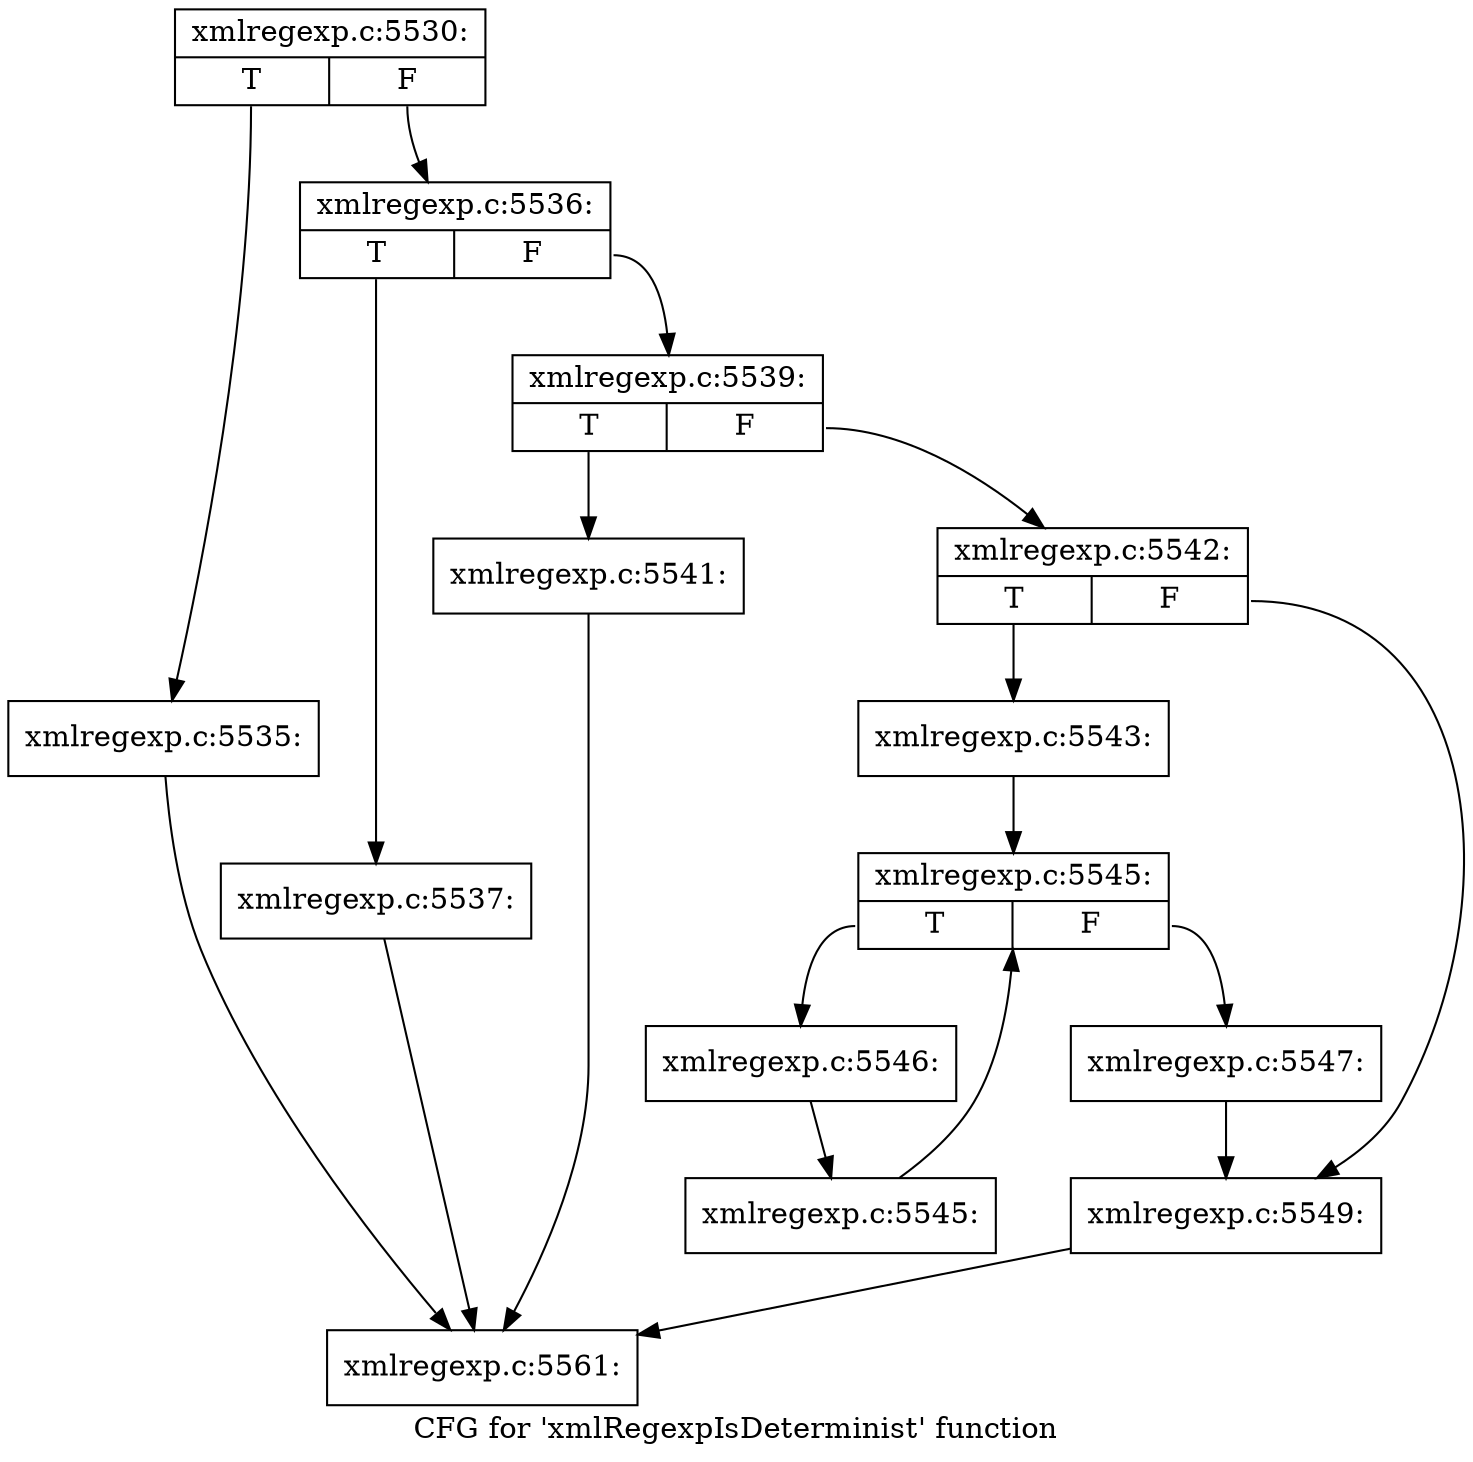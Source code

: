 digraph "CFG for 'xmlRegexpIsDeterminist' function" {
	label="CFG for 'xmlRegexpIsDeterminist' function";

	Node0x563d9d526fa0 [shape=record,label="{xmlregexp.c:5530:|{<s0>T|<s1>F}}"];
	Node0x563d9d526fa0:s0 -> Node0x563d9d4e3300;
	Node0x563d9d526fa0:s1 -> Node0x563d9d4e3350;
	Node0x563d9d4e3300 [shape=record,label="{xmlregexp.c:5535:}"];
	Node0x563d9d4e3300 -> Node0x563d9d5a7260;
	Node0x563d9d4e3350 [shape=record,label="{xmlregexp.c:5536:|{<s0>T|<s1>F}}"];
	Node0x563d9d4e3350:s0 -> Node0x563d9d4e2720;
	Node0x563d9d4e3350:s1 -> Node0x563d9d4e2770;
	Node0x563d9d4e2720 [shape=record,label="{xmlregexp.c:5537:}"];
	Node0x563d9d4e2720 -> Node0x563d9d5a7260;
	Node0x563d9d4e2770 [shape=record,label="{xmlregexp.c:5539:|{<s0>T|<s1>F}}"];
	Node0x563d9d4e2770:s0 -> Node0x563d9d5ab2a0;
	Node0x563d9d4e2770:s1 -> Node0x563d9d5ab2f0;
	Node0x563d9d5ab2a0 [shape=record,label="{xmlregexp.c:5541:}"];
	Node0x563d9d5ab2a0 -> Node0x563d9d5a7260;
	Node0x563d9d5ab2f0 [shape=record,label="{xmlregexp.c:5542:|{<s0>T|<s1>F}}"];
	Node0x563d9d5ab2f0:s0 -> Node0x563d9d5ab690;
	Node0x563d9d5ab2f0:s1 -> Node0x563d9d5ab6e0;
	Node0x563d9d5ab690 [shape=record,label="{xmlregexp.c:5543:}"];
	Node0x563d9d5ab690 -> Node0x563d9d5abec0;
	Node0x563d9d5abec0 [shape=record,label="{xmlregexp.c:5545:|{<s0>T|<s1>F}}"];
	Node0x563d9d5abec0:s0 -> Node0x563d9d5ac140;
	Node0x563d9d5abec0:s1 -> Node0x563d9d5abd20;
	Node0x563d9d5ac140 [shape=record,label="{xmlregexp.c:5546:}"];
	Node0x563d9d5ac140 -> Node0x563d9d5ac0b0;
	Node0x563d9d5ac0b0 [shape=record,label="{xmlregexp.c:5545:}"];
	Node0x563d9d5ac0b0 -> Node0x563d9d5abec0;
	Node0x563d9d5abd20 [shape=record,label="{xmlregexp.c:5547:}"];
	Node0x563d9d5abd20 -> Node0x563d9d5ab6e0;
	Node0x563d9d5ab6e0 [shape=record,label="{xmlregexp.c:5549:}"];
	Node0x563d9d5ab6e0 -> Node0x563d9d5a7260;
	Node0x563d9d5a7260 [shape=record,label="{xmlregexp.c:5561:}"];
}
